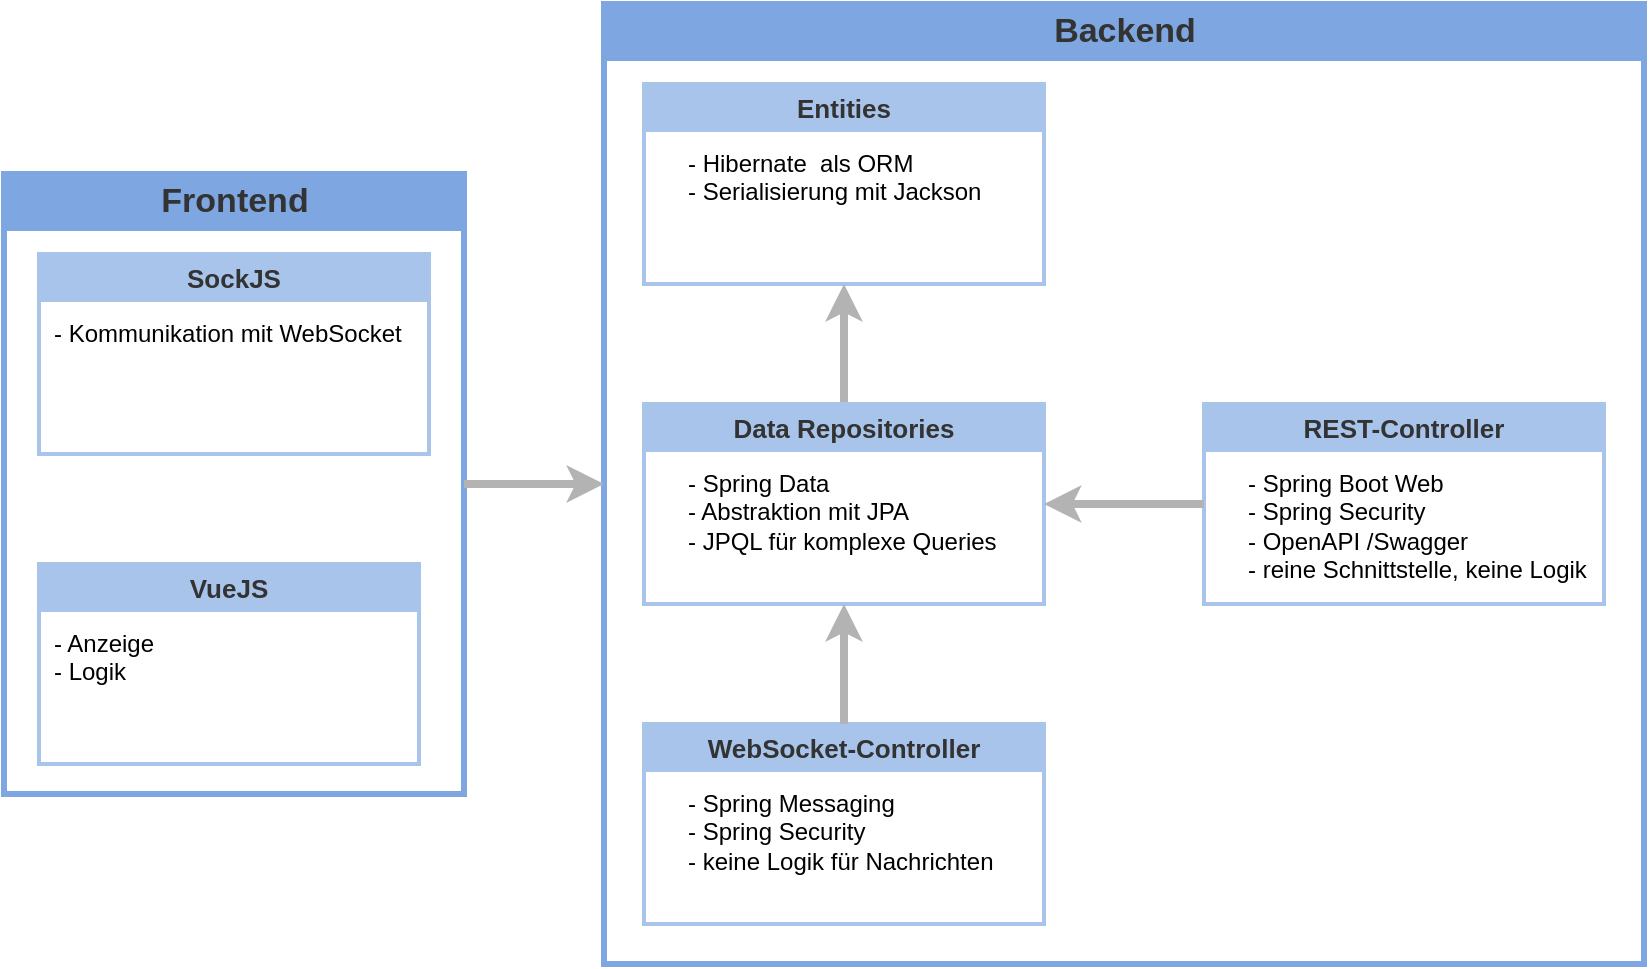<mxfile version="12.1.3" type="device" pages="1"><diagram id="jtsfI8Nx466qqU9YgUlM" name="Page-1"><mxGraphModel dx="2048" dy="904" grid="1" gridSize="10" guides="1" tooltips="1" connect="1" arrows="1" fold="1" page="1" pageScale="1" pageWidth="850" pageHeight="1100" math="0" shadow="0"><root><mxCell id="0"/><mxCell id="1" parent="0"/><mxCell id="w2cdL5LGQ4ijwiVFPXmo-3" value="Entities" style="swimlane;fillColor=#A9C4EB;strokeColor=#A9C4EB;strokeWidth=2;fontSize=13;fontColor=#333333;" parent="1" vertex="1"><mxGeometry x="340" y="50" width="200" height="100" as="geometry"/></mxCell><mxCell id="w2cdL5LGQ4ijwiVFPXmo-5" value="- Hibernate&amp;nbsp; als ORM&lt;br&gt;- Serialisierung mit Jackson" style="text;html=1;resizable=0;points=[];autosize=1;align=left;verticalAlign=top;spacingTop=-4;" parent="w2cdL5LGQ4ijwiVFPXmo-3" vertex="1"><mxGeometry x="20" y="30" width="160" height="30" as="geometry"/></mxCell><mxCell id="w2cdL5LGQ4ijwiVFPXmo-29" style="edgeStyle=orthogonalEdgeStyle;rounded=0;orthogonalLoop=1;jettySize=auto;html=1;exitX=0.5;exitY=0;exitDx=0;exitDy=0;entryX=0.5;entryY=1;entryDx=0;entryDy=0;fontSize=14;fontColor=#4D4D4D;strokeColor=#B3B3B3;strokeWidth=4;" parent="1" source="w2cdL5LGQ4ijwiVFPXmo-6" target="w2cdL5LGQ4ijwiVFPXmo-3" edge="1"><mxGeometry relative="1" as="geometry"/></mxCell><mxCell id="w2cdL5LGQ4ijwiVFPXmo-6" value="Data Repositories" style="swimlane;fillColor=#A9C4EB;strokeColor=#A9C4EB;strokeWidth=2;fontSize=13;fontColor=#333333;" parent="1" vertex="1"><mxGeometry x="340" y="210" width="200" height="100" as="geometry"/></mxCell><mxCell id="w2cdL5LGQ4ijwiVFPXmo-9" value="- Spring Data&lt;br&gt;- Abstraktion mit JPA&lt;br&gt;- JPQL für komplexe Queries" style="text;html=1;resizable=0;points=[];autosize=1;align=left;verticalAlign=top;spacingTop=-4;" parent="w2cdL5LGQ4ijwiVFPXmo-6" vertex="1"><mxGeometry x="20" y="30" width="170" height="40" as="geometry"/></mxCell><mxCell id="w2cdL5LGQ4ijwiVFPXmo-10" value="REST-Controller" style="swimlane;fillColor=#A9C4EB;strokeColor=#A9C4EB;strokeWidth=2;fontSize=13;fontColor=#333333;" parent="1" vertex="1"><mxGeometry x="620" y="210" width="200" height="100" as="geometry"/></mxCell><mxCell id="w2cdL5LGQ4ijwiVFPXmo-11" value="- Spring Boot Web&lt;br&gt;- Spring Security&lt;br&gt;- OpenAPI /Swagger&lt;br&gt;- reine Schnittstelle, keine Logik" style="text;html=1;resizable=0;points=[];autosize=1;align=left;verticalAlign=top;spacingTop=-4;" parent="w2cdL5LGQ4ijwiVFPXmo-10" vertex="1"><mxGeometry x="20" y="30" width="180" height="60" as="geometry"/></mxCell><mxCell id="w2cdL5LGQ4ijwiVFPXmo-12" value="WebSocket-Controller" style="swimlane;fillColor=#A9C4EB;strokeColor=#A9C4EB;strokeWidth=2;fontSize=13;fontColor=#333333;" parent="1" vertex="1"><mxGeometry x="340" y="370" width="200" height="100" as="geometry"/></mxCell><mxCell id="w2cdL5LGQ4ijwiVFPXmo-13" value="- Spring Messaging&lt;br&gt;- Spring Security&lt;br&gt;- keine Logik für Nachrichten" style="text;html=1;resizable=0;points=[];autosize=1;align=left;verticalAlign=top;spacingTop=-4;" parent="w2cdL5LGQ4ijwiVFPXmo-12" vertex="1"><mxGeometry x="20" y="30" width="170" height="40" as="geometry"/></mxCell><mxCell id="w2cdL5LGQ4ijwiVFPXmo-15" value="" style="endArrow=classic;html=1;entryX=0.5;entryY=1;entryDx=0;entryDy=0;fontColor=#4D4D4D;strokeColor=#B3B3B3;strokeWidth=4;" parent="1" target="w2cdL5LGQ4ijwiVFPXmo-6" edge="1"><mxGeometry width="50" height="50" relative="1" as="geometry"><mxPoint x="440" y="370" as="sourcePoint"/><mxPoint x="470" y="350" as="targetPoint"/></mxGeometry></mxCell><mxCell id="w2cdL5LGQ4ijwiVFPXmo-16" value="" style="endArrow=classic;html=1;exitX=0;exitY=0.5;exitDx=0;exitDy=0;entryX=1;entryY=0.5;entryDx=0;entryDy=0;fontColor=#4D4D4D;strokeColor=#B3B3B3;strokeWidth=4;" parent="1" source="w2cdL5LGQ4ijwiVFPXmo-10" target="w2cdL5LGQ4ijwiVFPXmo-6" edge="1"><mxGeometry width="50" height="50" relative="1" as="geometry"><mxPoint x="630" y="400" as="sourcePoint"/><mxPoint x="680" y="350" as="targetPoint"/></mxGeometry></mxCell><mxCell id="w2cdL5LGQ4ijwiVFPXmo-18" value="Backend" style="swimlane;html=1;startSize=27;horizontal=1;containerType=tree;strokeWidth=3;fillColor=#7EA6E0;strokeColor=#7EA6E0;fontColor=#333333;fontSize=17;" parent="1" vertex="1"><mxGeometry x="320" y="10" width="520" height="480" as="geometry"/></mxCell><mxCell id="w2cdL5LGQ4ijwiVFPXmo-20" value="Frontend" style="swimlane;html=1;startSize=27;horizontal=1;containerType=tree;strokeWidth=3;fillColor=#7EA6E0;strokeColor=#7EA6E0;fontColor=#333333;fontSize=17;" parent="1" vertex="1"><mxGeometry x="20" y="95" width="230" height="310" as="geometry"/></mxCell><mxCell id="w2cdL5LGQ4ijwiVFPXmo-22" value="SockJS" style="swimlane;fillColor=#A9C4EB;strokeColor=#A9C4EB;strokeWidth=2;fontSize=13;fontColor=#333333;" parent="w2cdL5LGQ4ijwiVFPXmo-20" vertex="1"><mxGeometry x="17.5" y="40" width="195" height="100" as="geometry"/></mxCell><mxCell id="w2cdL5LGQ4ijwiVFPXmo-23" value="- Kommunikation mit WebSocket" style="text;html=1;resizable=0;points=[];autosize=1;align=left;verticalAlign=top;spacingTop=-4;" parent="w2cdL5LGQ4ijwiVFPXmo-22" vertex="1"><mxGeometry x="5" y="30" width="190" height="20" as="geometry"/></mxCell><mxCell id="w2cdL5LGQ4ijwiVFPXmo-24" value="VueJS" style="swimlane;fillColor=#A9C4EB;strokeColor=#A9C4EB;strokeWidth=2;fontSize=13;fontColor=#333333;" parent="w2cdL5LGQ4ijwiVFPXmo-20" vertex="1"><mxGeometry x="17.5" y="195" width="190" height="100" as="geometry"/></mxCell><mxCell id="w2cdL5LGQ4ijwiVFPXmo-25" value="- Anzeige&lt;br&gt;- Logik" style="text;html=1;resizable=0;points=[];autosize=1;align=left;verticalAlign=top;spacingTop=-4;" parent="w2cdL5LGQ4ijwiVFPXmo-24" vertex="1"><mxGeometry x="5" y="30" width="70" height="30" as="geometry"/></mxCell><mxCell id="w2cdL5LGQ4ijwiVFPXmo-21" value="" style="endArrow=classic;html=1;fontSize=14;entryX=0;entryY=0.5;entryDx=0;entryDy=0;exitX=1;exitY=0.5;exitDx=0;exitDy=0;fontColor=#4D4D4D;strokeColor=#B3B3B3;strokeWidth=4;" parent="1" source="w2cdL5LGQ4ijwiVFPXmo-20" target="w2cdL5LGQ4ijwiVFPXmo-18" edge="1"><mxGeometry width="50" height="50" relative="1" as="geometry"><mxPoint x="240" y="290" as="sourcePoint"/><mxPoint x="290" y="240" as="targetPoint"/></mxGeometry></mxCell></root></mxGraphModel></diagram></mxfile>